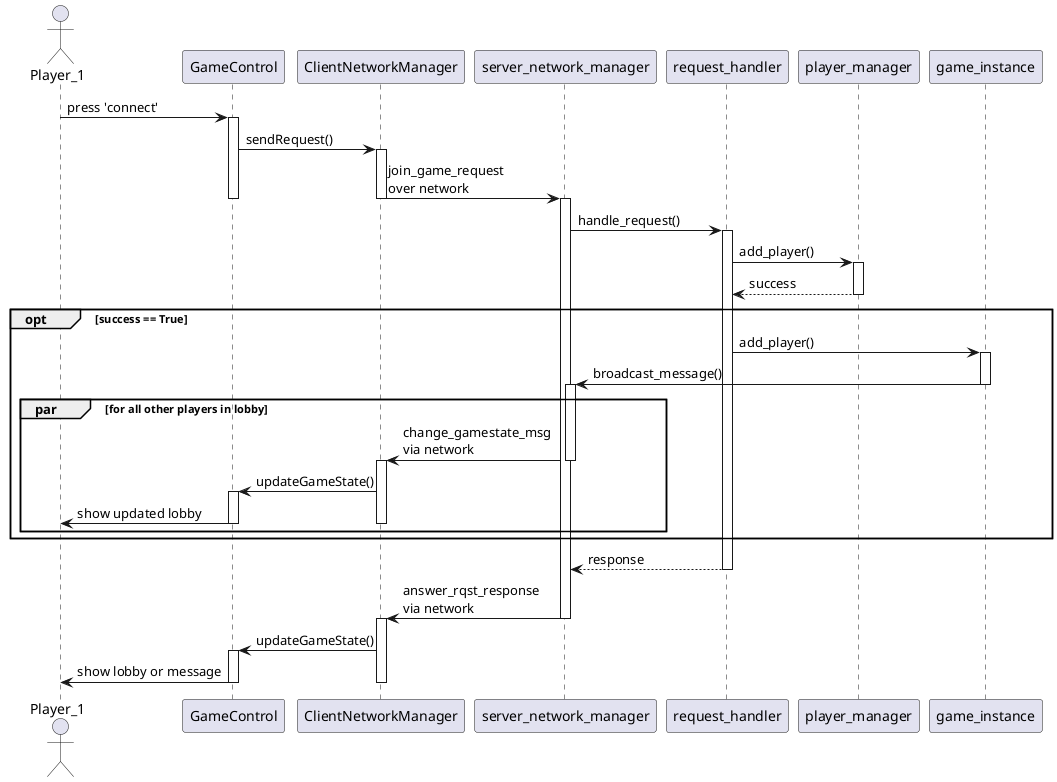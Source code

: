 @startuml
actor Player_1 as player

player -> GameControl: press 'connect'
activate GameControl

GameControl -> ClientNetworkManager: sendRequest()
activate ClientNetworkManager

ClientNetworkManager -> server_network_manager: join_game_request\nover network
deactivate ClientNetworkManager
deactivate GameControl
activate server_network_manager

server_network_manager -> request_handler: handle_request()
activate request_handler

request_handler -> player_manager: add_player()
activate player_manager

player_manager --> request_handler: success
deactivate player_manager

group opt [success == True]
  request_handler -> game_instance: add_player()
  activate game_instance

  game_instance -> server_network_manager: broadcast_message()
  deactivate game_instance
  activate server_network_manager

  group par [for all other players in lobby]
    server_network_manager -> ClientNetworkManager: change_gamestate_msg\nvia network
    deactivate server_network_manager
    activate ClientNetworkManager

    ClientNetworkManager -> GameControl: updateGameState()
    activate GameControl

    GameControl -> player: show updated lobby
    deactivate GameControl
    deactivate ClientNetworkManager
  end
end

request_handler --> server_network_manager: response
deactivate request_handler

server_network_manager -> ClientNetworkManager: answer_rqst_response\nvia network
deactivate server_network_manager
activate ClientNetworkManager

ClientNetworkManager -> GameControl: updateGameState()
activate GameControl

GameControl -> player: show lobby or message
deactivate GameControl
deactivate ClientNetworkManager

